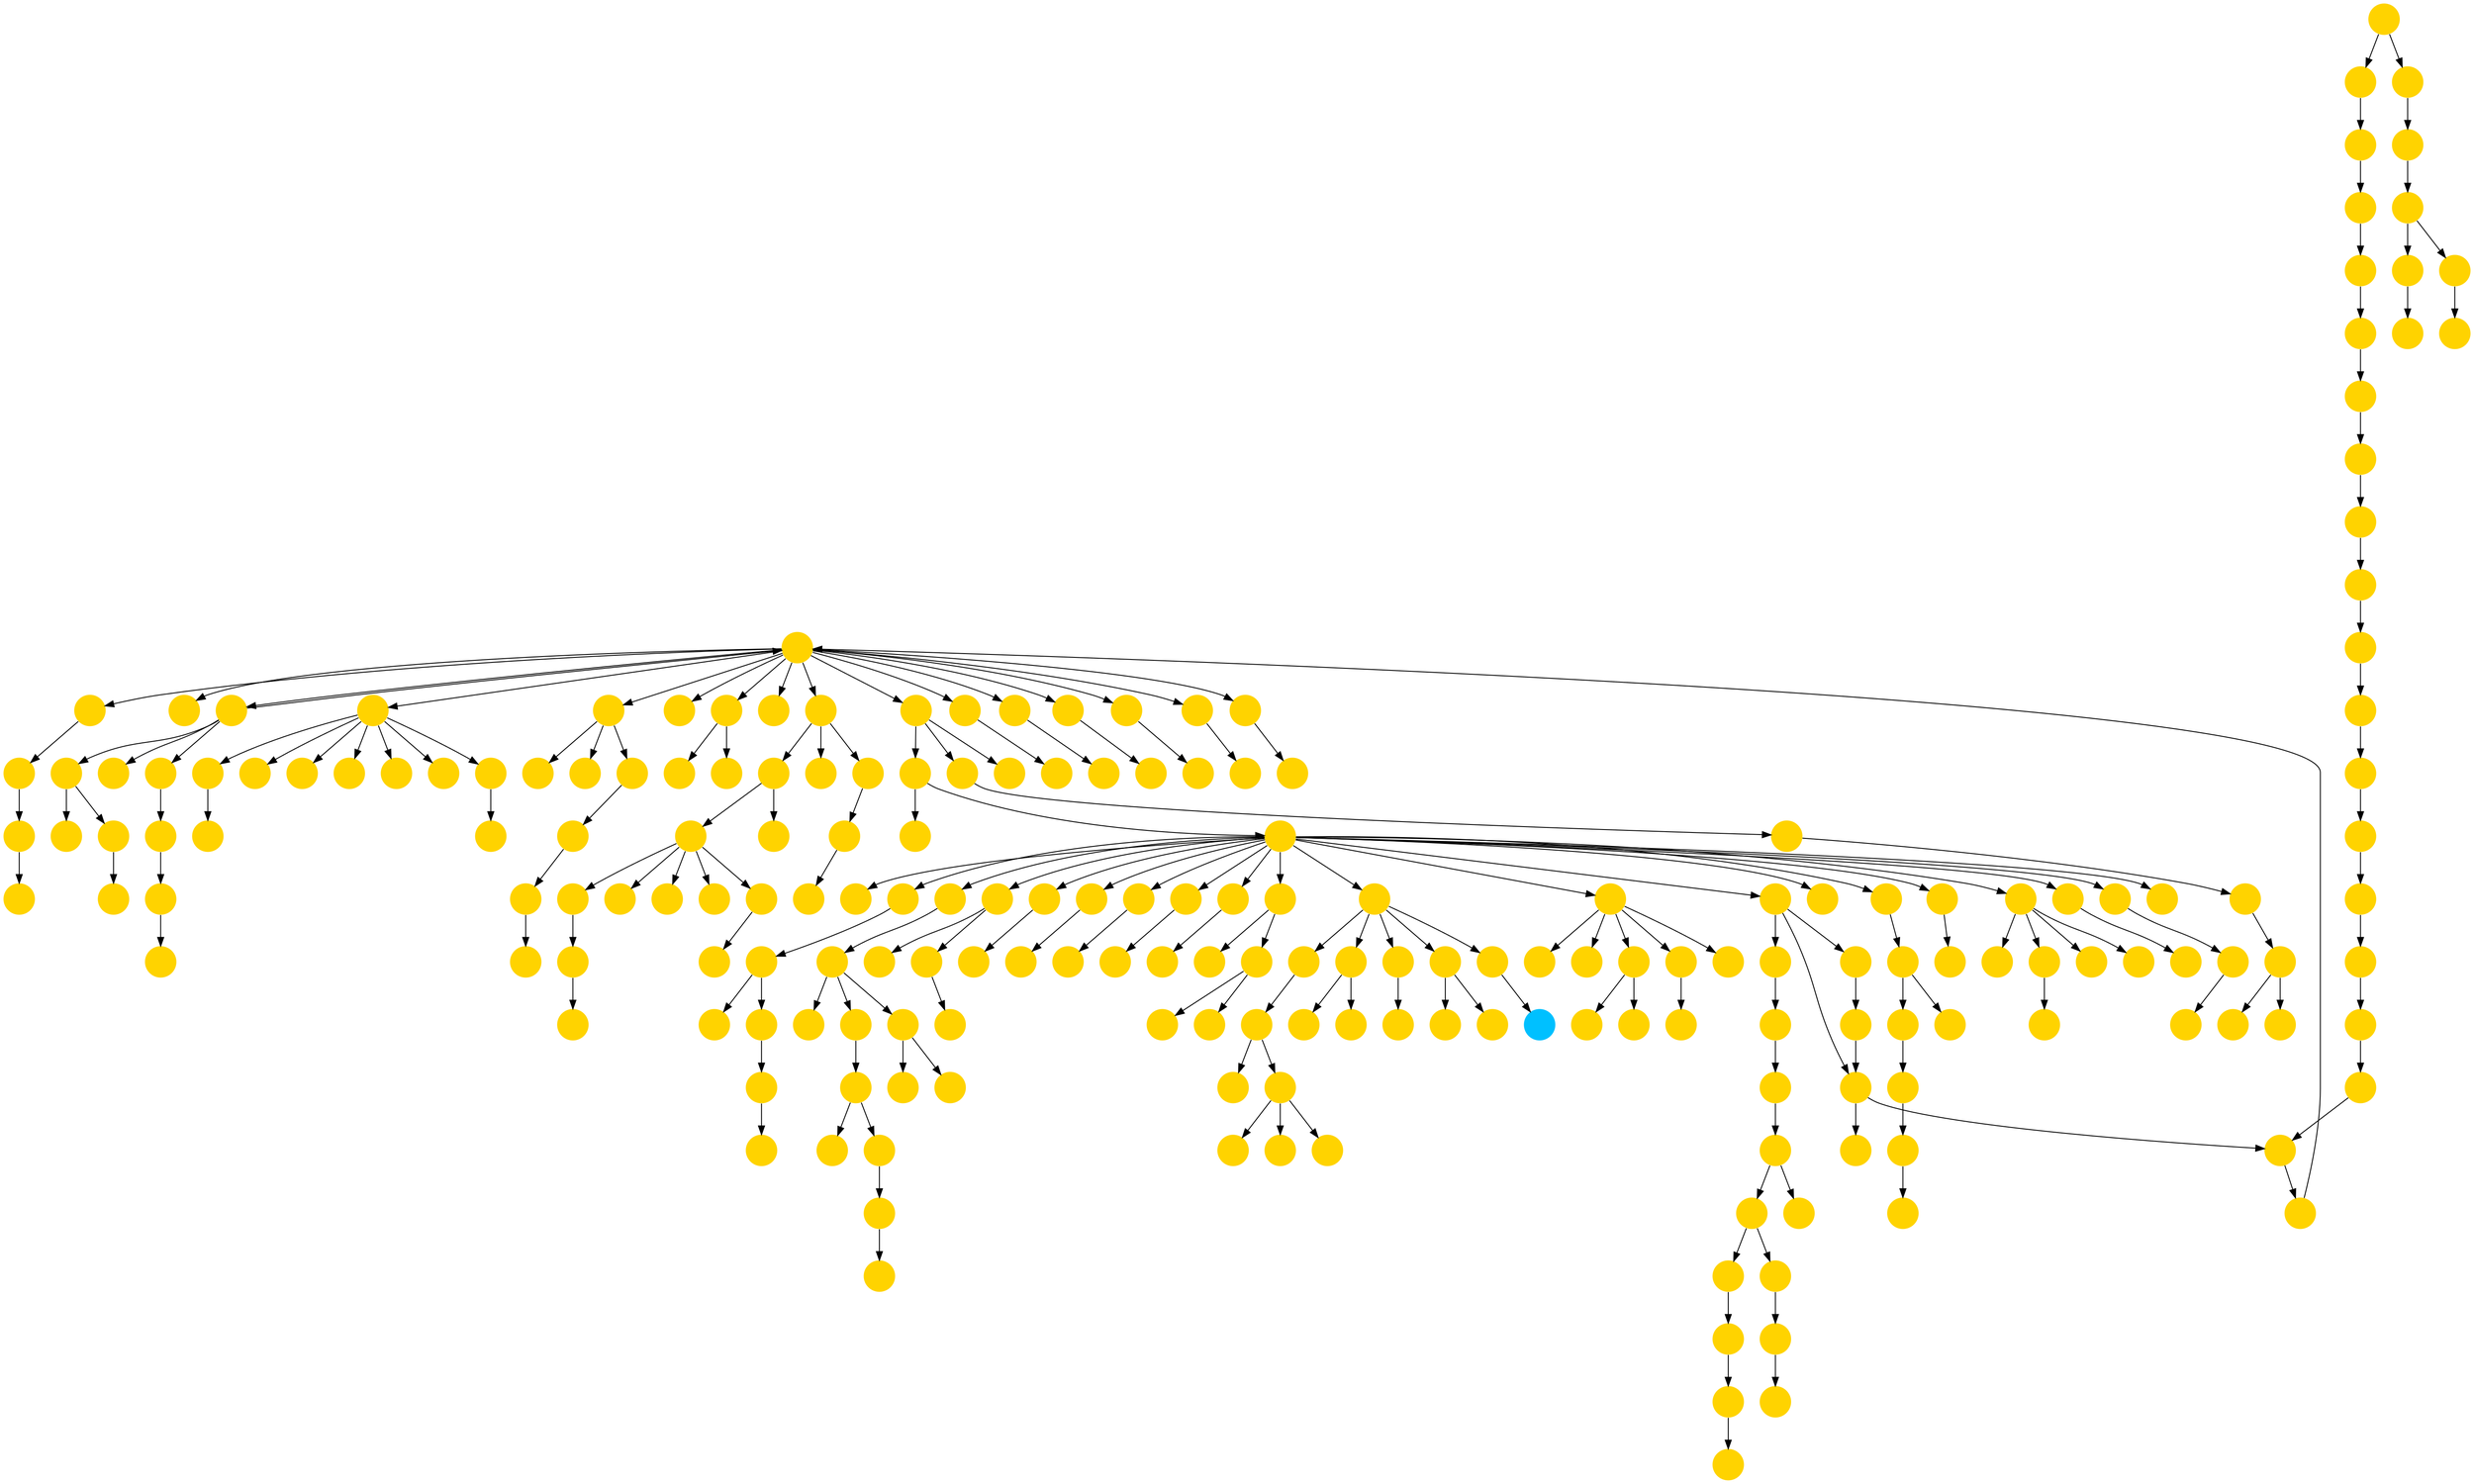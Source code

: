 digraph{
0 [tooltip = "Q", penwidth = 0, style = filled, fillcolor = "#ffd300", shape = circle, label = ""]
1 [tooltip = "Q", penwidth = 0, style = filled, fillcolor = "#ffd300", shape = circle, label = ""]
2 [tooltip = "Q", penwidth = 0, style = filled, fillcolor = "#ffd300", shape = circle, label = ""]
3 [tooltip = "Q", penwidth = 0, style = filled, fillcolor = "#ffd300", shape = circle, label = ""]
4 [tooltip = "Q", penwidth = 0, style = filled, fillcolor = "#ffd300", shape = circle, label = ""]
5 [tooltip = "Q", penwidth = 0, style = filled, fillcolor = "#ffd300", shape = circle, label = ""]
6 [tooltip = "Q", penwidth = 0, style = filled, fillcolor = "#ffd300", shape = circle, label = ""]
7 [tooltip = "Q", penwidth = 0, style = filled, fillcolor = "#ffd300", shape = circle, label = ""]
8 [tooltip = "Q", penwidth = 0, style = filled, fillcolor = "#ffd300", shape = circle, label = ""]
9 [tooltip = "Q", penwidth = 0, style = filled, fillcolor = "#ffd300", shape = circle, label = ""]
10 [tooltip = "Q", penwidth = 0, style = filled, fillcolor = "#ffd300", shape = circle, label = ""]
11 [tooltip = "Q", penwidth = 0, style = filled, fillcolor = "#ffd300", shape = circle, label = ""]
12 [tooltip = "Q", penwidth = 0, style = filled, fillcolor = "#ffd300", shape = circle, label = ""]
13 [tooltip = "Q", penwidth = 0, style = filled, fillcolor = "#ffd300", shape = circle, label = ""]
14 [tooltip = "Q", penwidth = 0, style = filled, fillcolor = "#ffd300", shape = circle, label = ""]
15 [tooltip = "Q", penwidth = 0, style = filled, fillcolor = "#ffd300", shape = circle, label = ""]
16 [tooltip = "Q", penwidth = 0, style = filled, fillcolor = "#ffd300", shape = circle, label = ""]
17 [tooltip = "Q", penwidth = 0, style = filled, fillcolor = "#ffd300", shape = circle, label = ""]
18 [tooltip = "Q", penwidth = 0, style = filled, fillcolor = "#ffd300", shape = circle, label = ""]
19 [tooltip = "Q", penwidth = 0, style = filled, fillcolor = "#ffd300", shape = circle, label = ""]
20 [tooltip = "Q", penwidth = 0, style = filled, fillcolor = "#ffd300", shape = circle, label = ""]
21 [tooltip = "Q", penwidth = 0, style = filled, fillcolor = "#ffd300", shape = circle, label = ""]
22 [tooltip = "Q", penwidth = 0, style = filled, fillcolor = "#ffd300", shape = circle, label = ""]
23 [tooltip = "Q", penwidth = 0, style = filled, fillcolor = "#ffd300", shape = circle, label = ""]
24 [tooltip = "Q", penwidth = 0, style = filled, fillcolor = "#ffd300", shape = circle, label = ""]
25 [tooltip = "Q", penwidth = 0, style = filled, fillcolor = "#ffd300", shape = circle, label = ""]
26 [tooltip = "Q", penwidth = 0, style = filled, fillcolor = "#ffd300", shape = circle, label = ""]
27 [tooltip = "Q", penwidth = 0, style = filled, fillcolor = "#ffd300", shape = circle, label = ""]
28 [tooltip = "Q", penwidth = 0, style = filled, fillcolor = "#ffd300", shape = circle, label = ""]
29 [tooltip = "Q", penwidth = 0, style = filled, fillcolor = "#ffd300", shape = circle, label = ""]
30 [tooltip = "Q", penwidth = 0, style = filled, fillcolor = "#ffd300", shape = circle, label = ""]
31 [tooltip = "Q", penwidth = 0, style = filled, fillcolor = "#ffd300", shape = circle, label = ""]
32 [tooltip = "Q", penwidth = 0, style = filled, fillcolor = "#ffd300", shape = circle, label = ""]
33 [tooltip = "Q", penwidth = 0, style = filled, fillcolor = "#ffd300", shape = circle, label = ""]
34 [tooltip = "Q", penwidth = 0, style = filled, fillcolor = "#ffd300", shape = circle, label = ""]
35 [tooltip = "Q", penwidth = 0, style = filled, fillcolor = "#ffd300", shape = circle, label = ""]
36 [tooltip = "Q", penwidth = 0, style = filled, fillcolor = "#ffd300", shape = circle, label = ""]
37 [tooltip = "Q", penwidth = 0, style = filled, fillcolor = "#ffd300", shape = circle, label = ""]
38 [tooltip = "Q", penwidth = 0, style = filled, fillcolor = "#ffd300", shape = circle, label = ""]
39 [tooltip = "Q", penwidth = 0, style = filled, fillcolor = "#ffd300", shape = circle, label = ""]
40 [tooltip = "Q", penwidth = 0, style = filled, fillcolor = "#ffd300", shape = circle, label = ""]
41 [tooltip = "Q", penwidth = 0, style = filled, fillcolor = "#ffd300", shape = circle, label = ""]
42 [tooltip = "Q", penwidth = 0, style = filled, fillcolor = "#ffd300", shape = circle, label = ""]
43 [tooltip = "Q", penwidth = 0, style = filled, fillcolor = "#ffd300", shape = circle, label = ""]
44 [tooltip = "Q", penwidth = 0, style = filled, fillcolor = "#ffd300", shape = circle, label = ""]
45 [tooltip = "Q", penwidth = 0, style = filled, fillcolor = "#ffd300", shape = circle, label = ""]
46 [tooltip = "Q", penwidth = 0, style = filled, fillcolor = "#ffd300", shape = circle, label = ""]
47 [tooltip = "Q", penwidth = 0, style = filled, fillcolor = "#ffd300", shape = circle, label = ""]
48 [tooltip = "Q", penwidth = 0, style = filled, fillcolor = "#ffd300", shape = circle, label = ""]
49 [tooltip = "Q", penwidth = 0, style = filled, fillcolor = "#ffd300", shape = circle, label = ""]
50 [tooltip = "Q", penwidth = 0, style = filled, fillcolor = "#ffd300", shape = circle, label = ""]
51 [tooltip = "Q", penwidth = 0, style = filled, fillcolor = "#ffd300", shape = circle, label = ""]
52 [tooltip = "Q", penwidth = 0, style = filled, fillcolor = "#ffd300", shape = circle, label = ""]
53 [tooltip = "Q", penwidth = 0, style = filled, fillcolor = "#ffd300", shape = circle, label = ""]
54 [tooltip = "Q", penwidth = 0, style = filled, fillcolor = "#ffd300", shape = circle, label = ""]
55 [tooltip = "Q", penwidth = 0, style = filled, fillcolor = "#ffd300", shape = circle, label = ""]
56 [tooltip = "Q", penwidth = 0, style = filled, fillcolor = "#ffd300", shape = circle, label = ""]
57 [tooltip = "Q", penwidth = 0, style = filled, fillcolor = "#ffd300", shape = circle, label = ""]
58 [tooltip = "Q", penwidth = 0, style = filled, fillcolor = "#ffd300", shape = circle, label = ""]
59 [tooltip = "Q", penwidth = 0, style = filled, fillcolor = "#ffd300", shape = circle, label = ""]
60 [tooltip = "Q", penwidth = 0, style = filled, fillcolor = "#ffd300", shape = circle, label = ""]
61 [tooltip = "Q", penwidth = 0, style = filled, fillcolor = "#ffd300", shape = circle, label = ""]
62 [tooltip = "Q", penwidth = 0, style = filled, fillcolor = "#ffd300", shape = circle, label = ""]
63 [tooltip = "Q", penwidth = 0, style = filled, fillcolor = "#ffd300", shape = circle, label = ""]
64 [tooltip = "Q", penwidth = 0, style = filled, fillcolor = "#ffd300", shape = circle, label = ""]
65 [tooltip = "Q", penwidth = 0, style = filled, fillcolor = "#ffd300", shape = circle, label = ""]
66 [tooltip = "Q", penwidth = 0, style = filled, fillcolor = "#ffd300", shape = circle, label = ""]
67 [tooltip = "Q", penwidth = 0, style = filled, fillcolor = "#ffd300", shape = circle, label = ""]
68 [tooltip = "Q", penwidth = 0, style = filled, fillcolor = "#ffd300", shape = circle, label = ""]
69 [tooltip = "Q", penwidth = 0, style = filled, fillcolor = "#ffd300", shape = circle, label = ""]
70 [tooltip = "Q", penwidth = 0, style = filled, fillcolor = "#ffd300", shape = circle, label = ""]
71 [tooltip = "Q", penwidth = 0, style = filled, fillcolor = "#ffd300", shape = circle, label = ""]
72 [tooltip = "Q", penwidth = 0, style = filled, fillcolor = "#ffd300", shape = circle, label = ""]
73 [tooltip = "Q", penwidth = 0, style = filled, fillcolor = "#ffd300", shape = circle, label = ""]
74 [tooltip = "Q", penwidth = 0, style = filled, fillcolor = "#ffd300", shape = circle, label = ""]
75 [tooltip = "Q", penwidth = 0, style = filled, fillcolor = "#ffd300", shape = circle, label = ""]
76 [tooltip = "Q", penwidth = 0, style = filled, fillcolor = "#ffd300", shape = circle, label = ""]
77 [tooltip = "Q", penwidth = 0, style = filled, fillcolor = "#ffd300", shape = circle, label = ""]
78 [tooltip = "Q", penwidth = 0, style = filled, fillcolor = "#ffd300", shape = circle, label = ""]
79 [tooltip = "Q", penwidth = 0, style = filled, fillcolor = "#ffd300", shape = circle, label = ""]
80 [tooltip = "Q", penwidth = 0, style = filled, fillcolor = "#ffd300", shape = circle, label = ""]
81 [tooltip = "Q", penwidth = 0, style = filled, fillcolor = "#ffd300", shape = circle, label = ""]
82 [tooltip = "Q", penwidth = 0, style = filled, fillcolor = "#ffd300", shape = circle, label = ""]
83 [tooltip = "Q", penwidth = 0, style = filled, fillcolor = "#ffd300", shape = circle, label = ""]
84 [tooltip = "Q", penwidth = 0, style = filled, fillcolor = "#ffd300", shape = circle, label = ""]
85 [tooltip = "Q", penwidth = 0, style = filled, fillcolor = "#ffd300", shape = circle, label = ""]
86 [tooltip = "Q", penwidth = 0, style = filled, fillcolor = "#ffd300", shape = circle, label = ""]
87 [tooltip = "Q", penwidth = 0, style = filled, fillcolor = "#ffd300", shape = circle, label = ""]
88 [tooltip = "Q", penwidth = 0, style = filled, fillcolor = "#ffd300", shape = circle, label = ""]
89 [tooltip = "Q", penwidth = 0, style = filled, fillcolor = "#ffd300", shape = circle, label = ""]
90 [tooltip = "Q", penwidth = 0, style = filled, fillcolor = "#ffd300", shape = circle, label = ""]
91 [tooltip = "Q", penwidth = 0, style = filled, fillcolor = "#ffd300", shape = circle, label = ""]
92 [tooltip = "Q", penwidth = 0, style = filled, fillcolor = "#ffd300", shape = circle, label = ""]
93 [tooltip = "Q", penwidth = 0, style = filled, fillcolor = "#ffd300", shape = circle, label = ""]
94 [tooltip = "Q", penwidth = 0, style = filled, fillcolor = "#ffd300", shape = circle, label = ""]
95 [tooltip = "Q", penwidth = 0, style = filled, fillcolor = "#ffd300", shape = circle, label = ""]
96 [tooltip = "Q", penwidth = 0, style = filled, fillcolor = "#ffd300", shape = circle, label = ""]
97 [tooltip = "Q", penwidth = 0, style = filled, fillcolor = "#ffd300", shape = circle, label = ""]
98 [tooltip = "Q", penwidth = 0, style = filled, fillcolor = "#ffd300", shape = circle, label = ""]
99 [tooltip = "Q", penwidth = 0, style = filled, fillcolor = "#ffd300", shape = circle, label = ""]
100 [tooltip = "Q", penwidth = 0, style = filled, fillcolor = "#ffd300", shape = circle, label = ""]
101 [tooltip = "Q", penwidth = 0, style = filled, fillcolor = "#ffd300", shape = circle, label = ""]
102 [tooltip = "Q", penwidth = 0, style = filled, fillcolor = "#ffd300", shape = circle, label = ""]
103 [tooltip = "Q", penwidth = 0, style = filled, fillcolor = "#ffd300", shape = circle, label = ""]
104 [tooltip = "Q", penwidth = 0, style = filled, fillcolor = "#ffd300", shape = circle, label = ""]
105 [tooltip = "Q", penwidth = 0, style = filled, fillcolor = "#ffd300", shape = circle, label = ""]
106 [tooltip = "Q", penwidth = 0, style = filled, fillcolor = "#ffd300", shape = circle, label = ""]
107 [tooltip = "Q", penwidth = 0, style = filled, fillcolor = "#ffd300", shape = circle, label = ""]
108 [tooltip = "Q", penwidth = 0, style = filled, fillcolor = "#ffd300", shape = circle, label = ""]
109 [tooltip = "Q", penwidth = 0, style = filled, fillcolor = "#ffd300", shape = circle, label = ""]
110 [tooltip = "Q", penwidth = 0, style = filled, fillcolor = "#ffd300", shape = circle, label = ""]
111 [tooltip = "Q", penwidth = 0, style = filled, fillcolor = "#ffd300", shape = circle, label = ""]
112 [tooltip = "Q", penwidth = 0, style = filled, fillcolor = "#ffd300", shape = circle, label = ""]
113 [tooltip = "Q", penwidth = 0, style = filled, fillcolor = "#ffd300", shape = circle, label = ""]
114 [tooltip = "Q", penwidth = 0, style = filled, fillcolor = "#ffd300", shape = circle, label = ""]
115 [tooltip = "Q", penwidth = 0, style = filled, fillcolor = "#ffd300", shape = circle, label = ""]
116 [tooltip = "Q", penwidth = 0, style = filled, fillcolor = "#ffd300", shape = circle, label = ""]
117 [tooltip = "Q", penwidth = 0, style = filled, fillcolor = "#ffd300", shape = circle, label = ""]
118 [tooltip = "Q", penwidth = 0, style = filled, fillcolor = "#ffd300", shape = circle, label = ""]
119 [tooltip = "Q", penwidth = 0, style = filled, fillcolor = "#ffd300", shape = circle, label = ""]
120 [tooltip = "Q", penwidth = 0, style = filled, fillcolor = "#ffd300", shape = circle, label = ""]
121 [tooltip = "Q", penwidth = 0, style = filled, fillcolor = "#ffd300", shape = circle, label = ""]
122 [tooltip = "Q", penwidth = 0, style = filled, fillcolor = "#ffd300", shape = circle, label = ""]
123 [tooltip = "Q", penwidth = 0, style = filled, fillcolor = "#ffd300", shape = circle, label = ""]
124 [tooltip = "Q", penwidth = 0, style = filled, fillcolor = "#ffd300", shape = circle, label = ""]
125 [tooltip = "Q", penwidth = 0, style = filled, fillcolor = "#ffd300", shape = circle, label = ""]
126 [tooltip = "Q", penwidth = 0, style = filled, fillcolor = "#ffd300", shape = circle, label = ""]
127 [tooltip = "Q", penwidth = 0, style = filled, fillcolor = "#ffd300", shape = circle, label = ""]
128 [tooltip = "Q", penwidth = 0, style = filled, fillcolor = "#ffd300", shape = circle, label = ""]
129 [tooltip = "Q", penwidth = 0, style = filled, fillcolor = "#ffd300", shape = circle, label = ""]
130 [tooltip = "Q", penwidth = 0, style = filled, fillcolor = "#ffd300", shape = circle, label = ""]
131 [tooltip = "Q", penwidth = 0, style = filled, fillcolor = "#ffd300", shape = circle, label = ""]
132 [tooltip = "Q", penwidth = 0, style = filled, fillcolor = "#ffd300", shape = circle, label = ""]
133 [tooltip = "Q", penwidth = 0, style = filled, fillcolor = "#ffd300", shape = circle, label = ""]
134 [tooltip = "Q", penwidth = 0, style = filled, fillcolor = "#ffd300", shape = circle, label = ""]
135 [tooltip = "Q", penwidth = 0, style = filled, fillcolor = "#ffd300", shape = circle, label = ""]
136 [tooltip = "Q", penwidth = 0, style = filled, fillcolor = "#ffd300", shape = circle, label = ""]
137 [tooltip = "Q", penwidth = 0, style = filled, fillcolor = "#ffd300", shape = circle, label = ""]
138 [tooltip = "Q", penwidth = 0, style = filled, fillcolor = "#ffd300", shape = circle, label = ""]
139 [tooltip = "Q", penwidth = 0, style = filled, fillcolor = "#ffd300", shape = circle, label = ""]
140 [tooltip = "Q", penwidth = 0, style = filled, fillcolor = "#ffd300", shape = circle, label = ""]
141 [tooltip = "Q", penwidth = 0, style = filled, fillcolor = "#ffd300", shape = circle, label = ""]
142 [tooltip = "Q", penwidth = 0, style = filled, fillcolor = "#ffd300", shape = circle, label = ""]
143 [tooltip = "Q", penwidth = 0, style = filled, fillcolor = "#ffd300", shape = circle, label = ""]
144 [tooltip = "Q", penwidth = 0, style = filled, fillcolor = "#ffd300", shape = circle, label = ""]
145 [tooltip = "Q", penwidth = 0, style = filled, fillcolor = "#ffd300", shape = circle, label = ""]
146 [tooltip = "Q", penwidth = 0, style = filled, fillcolor = "#ffd300", shape = circle, label = ""]
147 [tooltip = "Q", penwidth = 0, style = filled, fillcolor = "#ffd300", shape = circle, label = ""]
148 [tooltip = "Q", penwidth = 0, style = filled, fillcolor = "#ffd300", shape = circle, label = ""]
149 [tooltip = "Q", penwidth = 0, style = filled, fillcolor = "#ffd300", shape = circle, label = ""]
150 [tooltip = "Q", penwidth = 0, style = filled, fillcolor = "#ffd300", shape = circle, label = ""]
151 [tooltip = "Q", penwidth = 0, style = filled, fillcolor = "#ffd300", shape = circle, label = ""]
152 [tooltip = "Q", penwidth = 0, style = filled, fillcolor = "#ffd300", shape = circle, label = ""]
153 [tooltip = "Q", penwidth = 0, style = filled, fillcolor = "#ffd300", shape = circle, label = ""]
154 [tooltip = "Q", penwidth = 0, style = filled, fillcolor = "#ffd300", shape = circle, label = ""]
155 [tooltip = "Q", penwidth = 0, style = filled, fillcolor = "#ffd300", shape = circle, label = ""]
156 [tooltip = "Q", penwidth = 0, style = filled, fillcolor = "#ffd300", shape = circle, label = ""]
157 [tooltip = "Q", penwidth = 0, style = filled, fillcolor = "#ffd300", shape = circle, label = ""]
158 [tooltip = "Q", penwidth = 0, style = filled, fillcolor = "#ffd300", shape = circle, label = ""]
159 [tooltip = "Q", penwidth = 0, style = filled, fillcolor = "#ffd300", shape = circle, label = ""]
160 [tooltip = "Q", penwidth = 0, style = filled, fillcolor = "#ffd300", shape = circle, label = ""]
161 [tooltip = "Q", penwidth = 0, style = filled, fillcolor = "#ffd300", shape = circle, label = ""]
162 [tooltip = "Q", penwidth = 0, style = filled, fillcolor = "#ffd300", shape = circle, label = ""]
163 [tooltip = "Q", penwidth = 0, style = filled, fillcolor = "#ffd300", shape = circle, label = ""]
164 [tooltip = "Q", penwidth = 0, style = filled, fillcolor = "#ffd300", shape = circle, label = ""]
165 [tooltip = "Q", penwidth = 0, style = filled, fillcolor = "#ffd300", shape = circle, label = ""]
166 [tooltip = "Q", penwidth = 0, style = filled, fillcolor = "#ffd300", shape = circle, label = ""]
167 [tooltip = "Q", penwidth = 0, style = filled, fillcolor = "#ffd300", shape = circle, label = ""]
168 [tooltip = "Q", penwidth = 0, style = filled, fillcolor = "#ffd300", shape = circle, label = ""]
169 [tooltip = "Q", penwidth = 0, style = filled, fillcolor = "#ffd300", shape = circle, label = ""]
170 [tooltip = "Q", penwidth = 0, style = filled, fillcolor = "#ffd300", shape = circle, label = ""]
171 [tooltip = "Q", penwidth = 0, style = filled, fillcolor = "#ffd300", shape = circle, label = ""]
172 [tooltip = "Q", penwidth = 0, style = filled, fillcolor = "#ffd300", shape = circle, label = ""]
173 [tooltip = "Q", penwidth = 0, style = filled, fillcolor = "#ffd300", shape = circle, label = ""]
174 [tooltip = "Q", penwidth = 0, style = filled, fillcolor = "#ffd300", shape = circle, label = ""]
175 [tooltip = "Q", penwidth = 0, style = filled, fillcolor = "#ffd300", shape = circle, label = ""]
176 [tooltip = "Q", penwidth = 0, style = filled, fillcolor = "#ffd300", shape = circle, label = ""]
177 [tooltip = "Q", penwidth = 0, style = filled, fillcolor = "#ffd300", shape = circle, label = ""]
178 [tooltip = "Q", penwidth = 0, style = filled, fillcolor = "#ffd300", shape = circle, label = ""]
179 [tooltip = "Q", penwidth = 0, style = filled, fillcolor = "#ffd300", shape = circle, label = ""]
180 [tooltip = "Q", penwidth = 0, style = filled, fillcolor = "#ffd300", shape = circle, label = ""]
181 [tooltip = "Q", penwidth = 0, style = filled, fillcolor = "#ffd300", shape = circle, label = ""]
182 [tooltip = "Q", penwidth = 0, style = filled, fillcolor = "#ffd300", shape = circle, label = ""]
183 [tooltip = "Q", penwidth = 0, style = filled, fillcolor = "#ffd300", shape = circle, label = ""]
184 [tooltip = "Q", penwidth = 0, style = filled, fillcolor = "#ffd300", shape = circle, label = ""]
185 [tooltip = "Q", penwidth = 0, style = filled, fillcolor = "#ffd300", shape = circle, label = ""]
186 [tooltip = "Q", penwidth = 0, style = filled, fillcolor = "#ffd300", shape = circle, label = ""]
187 [tooltip = "Q", penwidth = 0, style = filled, fillcolor = "#ffd300", shape = circle, label = ""]
188 [tooltip = "Q", penwidth = 0, style = filled, fillcolor = "#ffd300", shape = circle, label = ""]
189 [tooltip = "Q", penwidth = 0, style = filled, fillcolor = "#ffd300", shape = circle, label = ""]
190 [tooltip = "Q", penwidth = 0, style = filled, fillcolor = "#ffd300", shape = circle, label = ""]
191 [tooltip = "Q", penwidth = 0, style = filled, fillcolor = "#ffd300", shape = circle, label = ""]
192 [tooltip = "Q", penwidth = 0, style = filled, fillcolor = "#ffd300", shape = circle, label = ""]
193 [tooltip = "Q", penwidth = 0, style = filled, fillcolor = "#ffd300", shape = circle, label = ""]
194 [tooltip = "Q", penwidth = 0, style = filled, fillcolor = "#ffd300", shape = circle, label = ""]
195 [tooltip = "Q", penwidth = 0, style = filled, fillcolor = "#ffd300", shape = circle, label = ""]
196 [tooltip = "Q", penwidth = 0, style = filled, fillcolor = "#ffd300", shape = circle, label = ""]
197 [tooltip = "Q", penwidth = 0, style = filled, fillcolor = "#ffd300", shape = circle, label = ""]
198 [tooltip = "Q", penwidth = 0, style = filled, fillcolor = "#ffd300", shape = circle, label = ""]
199 [tooltip = "Q", penwidth = 0, style = filled, fillcolor = "#ffd300", shape = circle, label = ""]
200 [tooltip = "Q", penwidth = 0, style = filled, fillcolor = "#ffd300", shape = circle, label = ""]
201 [tooltip = "Q", penwidth = 0, style = filled, fillcolor = "#ffd300", shape = circle, label = ""]
202 [tooltip = "Q", penwidth = 0, style = filled, fillcolor = "#ffd300", shape = circle, label = ""]
203 [tooltip = "Q", penwidth = 0, style = filled, fillcolor = "#ffd300", shape = circle, label = ""]
204 [tooltip = "Q", penwidth = 0, style = filled, fillcolor = "#ffd300", shape = circle, label = ""]
205 [tooltip = "H", penwidth = 0, style = filled, fillcolor = "#00c0ff", shape = circle, label = ""]
206 [tooltip = "Q", penwidth = 0, style = filled, fillcolor = "#ffd300", shape = circle, label = ""]
207 [tooltip = "Q", penwidth = 0, style = filled, fillcolor = "#ffd300", shape = circle, label = ""]
208 [tooltip = "Q", penwidth = 0, style = filled, fillcolor = "#ffd300", shape = circle, label = ""]
15 -> 172
61 -> 82
143 -> 183
7 -> 12
81 -> 80
54 -> 58
16 -> 130
66 -> 65
112 -> 91
35 -> 41
66 -> 76
15 -> 50
129 -> 107
94 -> 174
89 -> 136
22 -> 117
144 -> 145
78 -> 144
86 -> 22
156 -> 125
91 -> 18
64 -> 88
56 -> 101
29 -> 53
163 -> 149
165 -> 96
0 -> 4
81 -> 109
24 -> 127
119 -> 111
135 -> 116
170 -> 197
152 -> 118
164 -> 198
36 -> 187
175 -> 92
149 -> 104
80 -> 47
31 -> 38
185 -> 190
148 -> 54
7 -> 154
49 -> 71
29 -> 169
119 -> 177
35 -> 52
35 -> 75
28 -> 15
85 -> 31
15 -> 168
142 -> 206
158 -> 83
15 -> 165
207 -> 208
89 -> 73
15 -> 86
166 -> 199
182 -> 140
15 -> 62
29 -> 191
64 -> 146
162 -> 170
49 -> 21
159 -> 182
54 -> 18
89 -> 142
16 -> 175
15 -> 36
181 -> 114
16 -> 178
7 -> 2
88 -> 148
21 -> 46
157 -> 39
55 -> 74
16 -> 131
16 -> 29
22 -> 16
133 -> 181
5 -> 128
35 -> 135
61 -> 59
84 -> 205
26 -> 33
15 -> 25
160 -> 152
16 -> 66
33 -> 100
21 -> 99
28 -> 98
26 -> 30
15 -> 72
16 -> 26
28 -> 160
141 -> 94
16 -> 147
111 -> 207
15 -> 151
69 -> 110
150 -> 56
168 -> 87
33 -> 13
11 -> 3
72 -> 122
15 -> 28
114 -> 112
35 -> 166
16 -> 20
48 -> 78
0 -> 7
172 -> 40
32 -> 51
180 -> 70
189 -> 201
18 -> 77
66 -> 115
147 -> 103
57 -> 6
53 -> 19
72 -> 180
16 -> 123
15 -> 42
107 -> 155
16 -> 14
192 -> 195
80 -> 45
171 -> 134
192 -> 194
191 -> 203
153 -> 171
35 -> 44
16 -> 138
108 -> 32
29 -> 84
74 -> 179
138 -> 89
15 -> 189
67 -> 60
35 -> 90
7 -> 9
113 -> 79
16 -> 85
29 -> 61
36 -> 132
173 -> 69
177 -> 163
17 -> 150
51 -> 173
36 -> 63
179 -> 133
106 -> 43
6 -> 5
136 -> 162
131 -> 57
28 -> 11
120 -> 167
146 -> 48
86 -> 27
50 -> 37
200 -> 204
80 -> 124
190 -> 188
49 -> 93
140 -> 120
16 -> 108
16 -> 49
178 -> 23
169 -> 81
142 -> 121
77 -> 15
7 -> 184
118 -> 105
16 -> 64
68 -> 153
16 -> 67
197 -> 193
154 -> 143
155 -> 55
70 -> 8
16 -> 164
139 -> 159
66 -> 106
11 -> 1
68 -> 139
151 -> 97
12 -> 10
134 -> 113
32 -> 34
191 -> 202
161 -> 95
57 -> 176
72 -> 0
147 -> 156
86 -> 141
16 -> 158
50 -> 186
16 -> 161
49 -> 24
3 -> 137
20 -> 102
162 -> 196
15 -> 17
64 -> 54
134 -> 157
167 -> 129
187 -> 185
49 -> 126
144 -> 119
174 -> 192
15 -> 35
15 -> 200
}